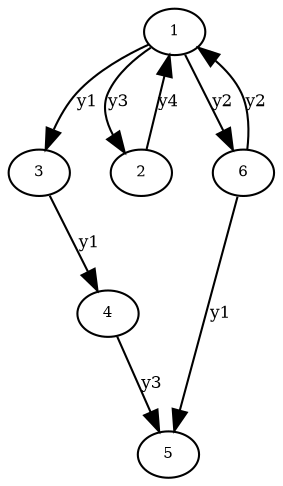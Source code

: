 digraph G {
"Gv1" [label="1",fontsize=7,width=.01,height=.01];
"Gv1" -> "Gv3" [label="y1",fontsize=8];
"Gv1" -> "Gv2" [label="y3",fontsize=8];
"Gv1" -> "Gv6" [label="y2",fontsize=8];
"Gv2" [label="2",fontsize=7,width=.01,height=.01];
"Gv2" -> "Gv1" [label="y4",fontsize=8];
"Gv3" [label="3",fontsize=7,width=.01,height=.01];
"Gv3" -> "Gv4" [label="y1",fontsize=8];
"Gv4" [label="4",fontsize=7,width=.01,height=.01];
"Gv4" -> "Gv5" [label="y3",fontsize=8];
"Gv5" [label="5",fontsize=7,width=.01,height=.01];
"Gv6" [label="6",fontsize=7,width=.01,height=.01];
"Gv6" -> "Gv5" [label="y1",fontsize=8];
"Gv6" -> "Gv1" [label="y2",fontsize=8];
}
